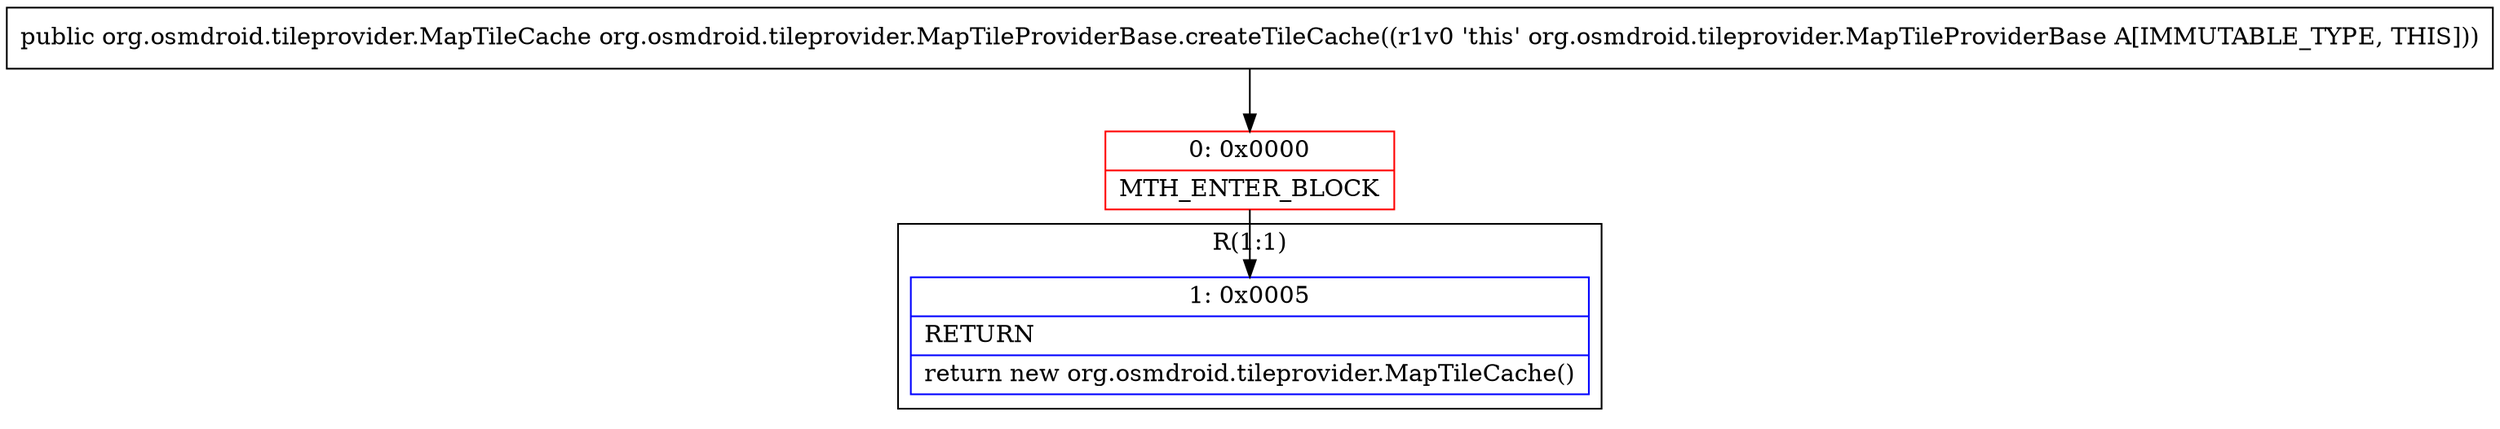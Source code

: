 digraph "CFG fororg.osmdroid.tileprovider.MapTileProviderBase.createTileCache()Lorg\/osmdroid\/tileprovider\/MapTileCache;" {
subgraph cluster_Region_926780624 {
label = "R(1:1)";
node [shape=record,color=blue];
Node_1 [shape=record,label="{1\:\ 0x0005|RETURN\l|return new org.osmdroid.tileprovider.MapTileCache()\l}"];
}
Node_0 [shape=record,color=red,label="{0\:\ 0x0000|MTH_ENTER_BLOCK\l}"];
MethodNode[shape=record,label="{public org.osmdroid.tileprovider.MapTileCache org.osmdroid.tileprovider.MapTileProviderBase.createTileCache((r1v0 'this' org.osmdroid.tileprovider.MapTileProviderBase A[IMMUTABLE_TYPE, THIS])) }"];
MethodNode -> Node_0;
Node_0 -> Node_1;
}

